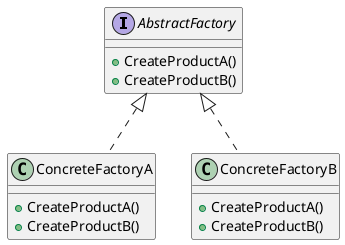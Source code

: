 @startuml
interface AbstractFactory {
    + CreateProductA()
    + CreateProductB()
}

class ConcreteFactoryA implements AbstractFactory {
    + CreateProductA()
    + CreateProductB()
}

class ConcreteFactoryB implements AbstractFactory {
    + CreateProductA()
    + CreateProductB()
}

@enduml